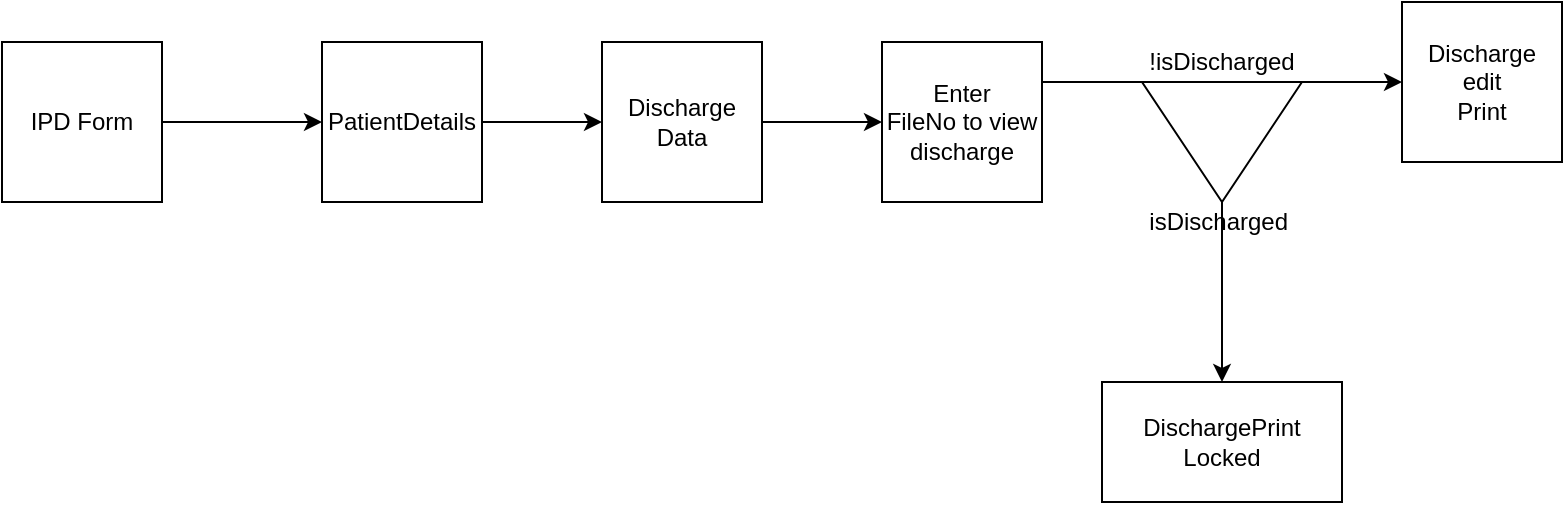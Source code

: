 <mxfile version="15.0.4" type="github">
  <diagram id="dEWlquXykYVMRGdEMNU4" name="Page-1">
    <mxGraphModel dx="1186" dy="771" grid="1" gridSize="10" guides="1" tooltips="1" connect="1" arrows="1" fold="1" page="1" pageScale="1" pageWidth="850" pageHeight="1100" math="0" shadow="0">
      <root>
        <mxCell id="0" />
        <mxCell id="1" parent="0" />
        <mxCell id="RPYkLGwSfkGvGt-0sEAj-2" style="edgeStyle=orthogonalEdgeStyle;rounded=0;orthogonalLoop=1;jettySize=auto;html=1;exitX=1;exitY=0.5;exitDx=0;exitDy=0;" edge="1" parent="1" source="RPYkLGwSfkGvGt-0sEAj-1" target="RPYkLGwSfkGvGt-0sEAj-3">
          <mxGeometry relative="1" as="geometry">
            <mxPoint x="240" y="80" as="targetPoint" />
          </mxGeometry>
        </mxCell>
        <mxCell id="RPYkLGwSfkGvGt-0sEAj-1" value="IPD Form" style="whiteSpace=wrap;html=1;aspect=fixed;" vertex="1" parent="1">
          <mxGeometry x="40" y="40" width="80" height="80" as="geometry" />
        </mxCell>
        <mxCell id="RPYkLGwSfkGvGt-0sEAj-4" style="edgeStyle=orthogonalEdgeStyle;rounded=0;orthogonalLoop=1;jettySize=auto;html=1;exitX=1;exitY=0.5;exitDx=0;exitDy=0;" edge="1" parent="1" source="RPYkLGwSfkGvGt-0sEAj-3" target="RPYkLGwSfkGvGt-0sEAj-5">
          <mxGeometry relative="1" as="geometry">
            <mxPoint x="380" y="80" as="targetPoint" />
          </mxGeometry>
        </mxCell>
        <mxCell id="RPYkLGwSfkGvGt-0sEAj-3" value="PatientDetails" style="whiteSpace=wrap;html=1;aspect=fixed;" vertex="1" parent="1">
          <mxGeometry x="200" y="40" width="80" height="80" as="geometry" />
        </mxCell>
        <mxCell id="RPYkLGwSfkGvGt-0sEAj-6" style="edgeStyle=orthogonalEdgeStyle;rounded=0;orthogonalLoop=1;jettySize=auto;html=1;exitX=1;exitY=0.5;exitDx=0;exitDy=0;" edge="1" parent="1" source="RPYkLGwSfkGvGt-0sEAj-5" target="RPYkLGwSfkGvGt-0sEAj-7">
          <mxGeometry relative="1" as="geometry">
            <mxPoint x="500" y="80" as="targetPoint" />
          </mxGeometry>
        </mxCell>
        <mxCell id="RPYkLGwSfkGvGt-0sEAj-5" value="Discharge&lt;br&gt;Data" style="whiteSpace=wrap;html=1;aspect=fixed;" vertex="1" parent="1">
          <mxGeometry x="340" y="40" width="80" height="80" as="geometry" />
        </mxCell>
        <mxCell id="RPYkLGwSfkGvGt-0sEAj-10" style="edgeStyle=orthogonalEdgeStyle;rounded=0;orthogonalLoop=1;jettySize=auto;html=1;exitX=1;exitY=0.25;exitDx=0;exitDy=0;" edge="1" parent="1" source="RPYkLGwSfkGvGt-0sEAj-7" target="RPYkLGwSfkGvGt-0sEAj-9">
          <mxGeometry relative="1" as="geometry" />
        </mxCell>
        <mxCell id="RPYkLGwSfkGvGt-0sEAj-7" value="Enter&lt;br&gt;FileNo to view discharge" style="whiteSpace=wrap;html=1;aspect=fixed;" vertex="1" parent="1">
          <mxGeometry x="480" y="40" width="80" height="80" as="geometry" />
        </mxCell>
        <mxCell id="RPYkLGwSfkGvGt-0sEAj-9" value="Discharge&lt;br&gt;edit&lt;br&gt;Print" style="whiteSpace=wrap;html=1;aspect=fixed;rounded=0;" vertex="1" parent="1">
          <mxGeometry x="740" y="20" width="80" height="80" as="geometry" />
        </mxCell>
        <mxCell id="RPYkLGwSfkGvGt-0sEAj-13" style="edgeStyle=orthogonalEdgeStyle;rounded=0;orthogonalLoop=1;jettySize=auto;html=1;exitX=1;exitY=0.5;exitDx=0;exitDy=0;" edge="1" parent="1" source="RPYkLGwSfkGvGt-0sEAj-12">
          <mxGeometry relative="1" as="geometry">
            <mxPoint x="650" y="210" as="targetPoint" />
          </mxGeometry>
        </mxCell>
        <mxCell id="RPYkLGwSfkGvGt-0sEAj-12" value="" style="triangle;whiteSpace=wrap;html=1;rounded=0;rotation=90;" vertex="1" parent="1">
          <mxGeometry x="620" y="50" width="60" height="80" as="geometry" />
        </mxCell>
        <mxCell id="RPYkLGwSfkGvGt-0sEAj-14" value="isDischarged&amp;nbsp;" style="text;html=1;strokeColor=none;fillColor=none;align=center;verticalAlign=middle;whiteSpace=wrap;rounded=0;" vertex="1" parent="1">
          <mxGeometry x="630" y="120" width="40" height="20" as="geometry" />
        </mxCell>
        <mxCell id="RPYkLGwSfkGvGt-0sEAj-15" value="!isDischarged" style="text;html=1;strokeColor=none;fillColor=none;align=center;verticalAlign=middle;whiteSpace=wrap;rounded=0;" vertex="1" parent="1">
          <mxGeometry x="630" y="40" width="40" height="20" as="geometry" />
        </mxCell>
        <mxCell id="RPYkLGwSfkGvGt-0sEAj-16" value="DischargePrint&lt;br&gt;Locked" style="rounded=0;whiteSpace=wrap;html=1;" vertex="1" parent="1">
          <mxGeometry x="590" y="210" width="120" height="60" as="geometry" />
        </mxCell>
      </root>
    </mxGraphModel>
  </diagram>
</mxfile>
